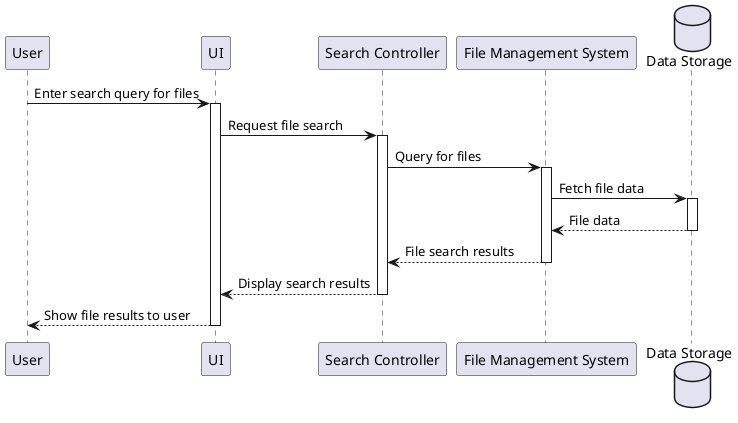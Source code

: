 @startuml

participant User as user
participant "UI" as ui
participant "Search Controller" as search
participant "File Management System" as filesys
database "Data Storage" as storage

user -> ui: Enter search query for files
activate ui

ui -> search: Request file search
activate search

search -> filesys: Query for files
activate filesys

filesys -> storage: Fetch file data
activate storage

storage --> filesys: File data
deactivate storage

filesys --> search: File search results
deactivate filesys

search --> ui: Display search results
deactivate search

ui --> user: Show file results to user
deactivate ui

@enduml
